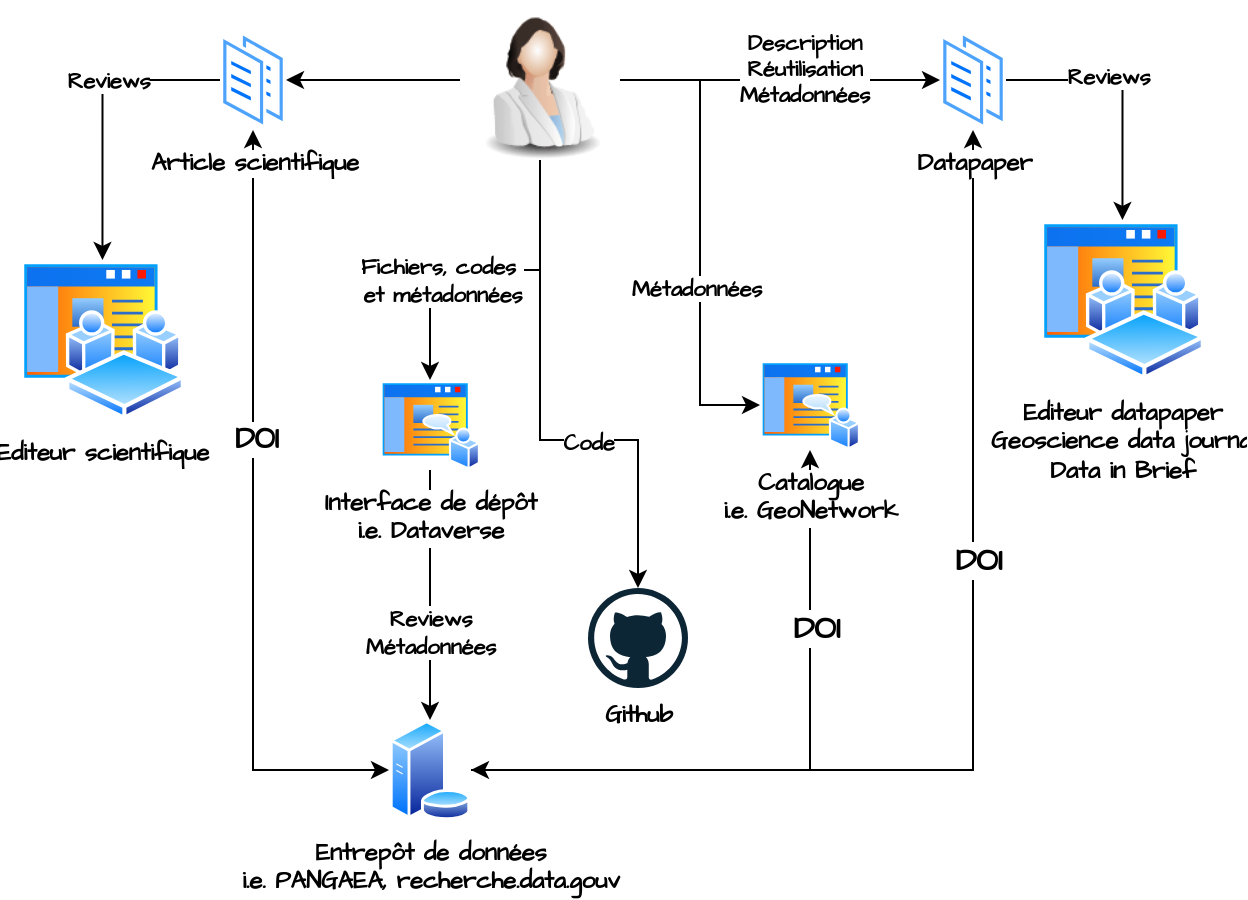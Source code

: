 <mxfile version="24.6.1" type="device">
  <diagram name="Page-1" id="QIjqHjwtK5orWIymBR6C">
    <mxGraphModel dx="1105" dy="654" grid="1" gridSize="10" guides="1" tooltips="1" connect="1" arrows="1" fold="1" page="1" pageScale="1" pageWidth="827" pageHeight="1169" math="0" shadow="0">
      <root>
        <mxCell id="0" />
        <mxCell id="1" parent="0" />
        <mxCell id="EyTwBJDGHGfYs8OySWEu-13" style="edgeStyle=orthogonalEdgeStyle;rounded=0;hachureGap=4;orthogonalLoop=1;jettySize=auto;html=1;fontFamily=Architects Daughter;fontSource=https%3A%2F%2Ffonts.googleapis.com%2Fcss%3Ffamily%3DArchitects%2BDaughter;fontStyle=1" parent="1" source="EyTwBJDGHGfYs8OySWEu-9" target="EyTwBJDGHGfYs8OySWEu-10" edge="1">
          <mxGeometry relative="1" as="geometry" />
        </mxCell>
        <mxCell id="EyTwBJDGHGfYs8OySWEu-32" value="Fichiers, codes&amp;nbsp;&lt;div&gt;et métadonnées&lt;/div&gt;" style="edgeLabel;html=1;align=center;verticalAlign=middle;resizable=0;points=[];sketch=1;hachureGap=4;jiggle=2;curveFitting=1;fontFamily=Architects Daughter;fontSource=https%3A%2F%2Ffonts.googleapis.com%2Fcss%3Ffamily%3DArchitects%2BDaughter;fontStyle=1" parent="EyTwBJDGHGfYs8OySWEu-13" vertex="1" connectable="0">
          <mxGeometry x="0.228" relative="1" as="geometry">
            <mxPoint x="-3" y="5" as="offset" />
          </mxGeometry>
        </mxCell>
        <mxCell id="EyTwBJDGHGfYs8OySWEu-19" style="edgeStyle=elbowEdgeStyle;rounded=0;hachureGap=4;orthogonalLoop=1;jettySize=auto;html=1;fontFamily=Architects Daughter;fontSource=https%3A%2F%2Ffonts.googleapis.com%2Fcss%3Ffamily%3DArchitects%2BDaughter;fontStyle=1" parent="1" source="EyTwBJDGHGfYs8OySWEu-9" target="EyTwBJDGHGfYs8OySWEu-12" edge="1">
          <mxGeometry relative="1" as="geometry" />
        </mxCell>
        <mxCell id="EyTwBJDGHGfYs8OySWEu-33" value="Description&lt;div&gt;Réutilisation&lt;/div&gt;&lt;div&gt;Métadonnées&lt;/div&gt;" style="edgeLabel;html=1;align=center;verticalAlign=middle;resizable=0;points=[];sketch=1;hachureGap=4;jiggle=2;curveFitting=1;fontFamily=Architects Daughter;fontSource=https%3A%2F%2Ffonts.googleapis.com%2Fcss%3Ffamily%3DArchitects%2BDaughter;fontStyle=1" parent="EyTwBJDGHGfYs8OySWEu-19" vertex="1" connectable="0">
          <mxGeometry x="-0.272" y="6" relative="1" as="geometry">
            <mxPoint x="34" as="offset" />
          </mxGeometry>
        </mxCell>
        <mxCell id="EyTwBJDGHGfYs8OySWEu-24" style="edgeStyle=orthogonalEdgeStyle;rounded=0;hachureGap=4;orthogonalLoop=1;jettySize=auto;html=1;fontFamily=Architects Daughter;fontSource=https%3A%2F%2Ffonts.googleapis.com%2Fcss%3Ffamily%3DArchitects%2BDaughter;fontStyle=1" parent="1" source="EyTwBJDGHGfYs8OySWEu-9" target="EyTwBJDGHGfYs8OySWEu-23" edge="1">
          <mxGeometry relative="1" as="geometry" />
        </mxCell>
        <mxCell id="EyTwBJDGHGfYs8OySWEu-35" style="edgeStyle=elbowEdgeStyle;rounded=0;hachureGap=4;orthogonalLoop=1;jettySize=auto;html=1;fontFamily=Architects Daughter;fontSource=https%3A%2F%2Ffonts.googleapis.com%2Fcss%3Ffamily%3DArchitects%2BDaughter;fontStyle=1" parent="1" source="EyTwBJDGHGfYs8OySWEu-9" target="EyTwBJDGHGfYs8OySWEu-34" edge="1">
          <mxGeometry relative="1" as="geometry">
            <Array as="points">
              <mxPoint x="470" y="360" />
            </Array>
          </mxGeometry>
        </mxCell>
        <mxCell id="EyTwBJDGHGfYs8OySWEu-36" value="Métadonnées" style="edgeLabel;html=1;align=center;verticalAlign=middle;resizable=0;points=[];sketch=1;hachureGap=4;jiggle=2;curveFitting=1;fontFamily=Architects Daughter;fontSource=https%3A%2F%2Ffonts.googleapis.com%2Fcss%3Ffamily%3DArchitects%2BDaughter;fontStyle=1" parent="EyTwBJDGHGfYs8OySWEu-35" vertex="1" connectable="0">
          <mxGeometry x="-0.355" y="-2" relative="1" as="geometry">
            <mxPoint y="69" as="offset" />
          </mxGeometry>
        </mxCell>
        <mxCell id="X6G1A0oDsOXeNhHKcjgJ-13" style="edgeStyle=orthogonalEdgeStyle;rounded=0;hachureGap=4;orthogonalLoop=1;jettySize=auto;html=1;fontFamily=Architects Daughter;fontSource=https%3A%2F%2Ffonts.googleapis.com%2Fcss%3Ffamily%3DArchitects%2BDaughter;" edge="1" parent="1" source="EyTwBJDGHGfYs8OySWEu-9" target="X6G1A0oDsOXeNhHKcjgJ-10">
          <mxGeometry relative="1" as="geometry">
            <Array as="points">
              <mxPoint x="390" y="460" />
              <mxPoint x="439" y="460" />
            </Array>
          </mxGeometry>
        </mxCell>
        <mxCell id="X6G1A0oDsOXeNhHKcjgJ-14" value="Code" style="edgeLabel;html=1;align=center;verticalAlign=middle;resizable=0;points=[];sketch=1;hachureGap=4;jiggle=2;curveFitting=1;fontFamily=Architects Daughter;fontSource=https%3A%2F%2Ffonts.googleapis.com%2Fcss%3Ffamily%3DArchitects%2BDaughter;fontStyle=1" vertex="1" connectable="0" parent="X6G1A0oDsOXeNhHKcjgJ-13">
          <mxGeometry x="-0.341" relative="1" as="geometry">
            <mxPoint x="24" y="54" as="offset" />
          </mxGeometry>
        </mxCell>
        <mxCell id="EyTwBJDGHGfYs8OySWEu-9" value="" style="image;html=1;image=img/lib/clip_art/people/Scientist_Woman_128x128.png;sketch=1;hachureGap=4;jiggle=2;curveFitting=1;fontFamily=Architects Daughter;fontSource=https%3A%2F%2Ffonts.googleapis.com%2Fcss%3Ffamily%3DArchitects%2BDaughter;fontStyle=1" parent="1" vertex="1">
          <mxGeometry x="350" y="240" width="80" height="80" as="geometry" />
        </mxCell>
        <mxCell id="EyTwBJDGHGfYs8OySWEu-16" style="edgeStyle=orthogonalEdgeStyle;rounded=0;hachureGap=4;orthogonalLoop=1;jettySize=auto;html=1;fontFamily=Architects Daughter;fontSource=https%3A%2F%2Ffonts.googleapis.com%2Fcss%3Ffamily%3DArchitects%2BDaughter;fontStyle=1" parent="1" source="EyTwBJDGHGfYs8OySWEu-10" target="EyTwBJDGHGfYs8OySWEu-11" edge="1">
          <mxGeometry relative="1" as="geometry" />
        </mxCell>
        <mxCell id="EyTwBJDGHGfYs8OySWEu-29" value="Reviews&lt;div&gt;Métadonnées&lt;/div&gt;" style="edgeLabel;html=1;align=center;verticalAlign=middle;resizable=0;points=[];sketch=1;hachureGap=4;jiggle=2;curveFitting=1;fontFamily=Architects Daughter;fontSource=https%3A%2F%2Ffonts.googleapis.com%2Fcss%3Ffamily%3DArchitects%2BDaughter;fontStyle=1" parent="EyTwBJDGHGfYs8OySWEu-16" vertex="1" connectable="0">
          <mxGeometry x="0.034" y="1" relative="1" as="geometry">
            <mxPoint x="-1" y="16" as="offset" />
          </mxGeometry>
        </mxCell>
        <mxCell id="EyTwBJDGHGfYs8OySWEu-10" value="Interface de dépôt&lt;div&gt;i.e. Dataverse&lt;/div&gt;" style="image;aspect=fixed;perimeter=ellipsePerimeter;html=1;align=center;shadow=0;dashed=0;spacingTop=3;image=img/lib/active_directory/home_page.svg;sketch=1;hachureGap=4;jiggle=2;curveFitting=1;fontFamily=Architects Daughter;fontSource=https%3A%2F%2Ffonts.googleapis.com%2Fcss%3Ffamily%3DArchitects%2BDaughter;fontStyle=1" parent="1" vertex="1">
          <mxGeometry x="310" y="430" width="50" height="45" as="geometry" />
        </mxCell>
        <mxCell id="EyTwBJDGHGfYs8OySWEu-25" style="edgeStyle=orthogonalEdgeStyle;rounded=0;hachureGap=4;orthogonalLoop=1;jettySize=auto;html=1;fontFamily=Architects Daughter;fontSource=https%3A%2F%2Ffonts.googleapis.com%2Fcss%3Ffamily%3DArchitects%2BDaughter;fontStyle=1;startArrow=classic;startFill=1;" parent="1" source="EyTwBJDGHGfYs8OySWEu-11" target="EyTwBJDGHGfYs8OySWEu-23" edge="1">
          <mxGeometry relative="1" as="geometry" />
        </mxCell>
        <mxCell id="EyTwBJDGHGfYs8OySWEu-31" value="&lt;span&gt;&lt;font style=&quot;font-size: 15px;&quot;&gt;DOI&lt;/font&gt;&lt;/span&gt;" style="edgeLabel;html=1;align=center;verticalAlign=middle;resizable=0;points=[];sketch=1;hachureGap=4;jiggle=2;curveFitting=1;fontFamily=Architects Daughter;fontSource=https%3A%2F%2Ffonts.googleapis.com%2Fcss%3Ffamily%3DArchitects%2BDaughter;fontStyle=1" parent="EyTwBJDGHGfYs8OySWEu-25" vertex="1" connectable="0">
          <mxGeometry x="0.208" relative="1" as="geometry">
            <mxPoint x="1" as="offset" />
          </mxGeometry>
        </mxCell>
        <mxCell id="X6G1A0oDsOXeNhHKcjgJ-4" style="edgeStyle=orthogonalEdgeStyle;rounded=0;hachureGap=4;orthogonalLoop=1;jettySize=auto;html=1;fontFamily=Architects Daughter;fontSource=https%3A%2F%2Ffonts.googleapis.com%2Fcss%3Ffamily%3DArchitects%2BDaughter;fontStyle=1" edge="1" parent="1" source="EyTwBJDGHGfYs8OySWEu-11" target="EyTwBJDGHGfYs8OySWEu-34">
          <mxGeometry relative="1" as="geometry" />
        </mxCell>
        <mxCell id="X6G1A0oDsOXeNhHKcjgJ-5" value="DOI" style="edgeLabel;html=1;align=center;verticalAlign=middle;resizable=0;points=[];sketch=1;hachureGap=4;jiggle=2;curveFitting=1;fontFamily=Architects Daughter;fontSource=https%3A%2F%2Ffonts.googleapis.com%2Fcss%3Ffamily%3DArchitects%2BDaughter;fontSize=16;fontStyle=1" vertex="1" connectable="0" parent="X6G1A0oDsOXeNhHKcjgJ-4">
          <mxGeometry x="0.459" y="-3" relative="1" as="geometry">
            <mxPoint as="offset" />
          </mxGeometry>
        </mxCell>
        <mxCell id="X6G1A0oDsOXeNhHKcjgJ-6" style="edgeStyle=orthogonalEdgeStyle;rounded=0;hachureGap=4;orthogonalLoop=1;jettySize=auto;html=1;fontFamily=Architects Daughter;fontSource=https%3A%2F%2Ffonts.googleapis.com%2Fcss%3Ffamily%3DArchitects%2BDaughter;fontStyle=1;startArrow=classic;startFill=1;" edge="1" parent="1" source="EyTwBJDGHGfYs8OySWEu-11" target="EyTwBJDGHGfYs8OySWEu-12">
          <mxGeometry relative="1" as="geometry" />
        </mxCell>
        <mxCell id="X6G1A0oDsOXeNhHKcjgJ-7" value="&lt;font style=&quot;font-size: 16px;&quot;&gt;&lt;span&gt;DOI&lt;/span&gt;&lt;/font&gt;" style="edgeLabel;html=1;align=center;verticalAlign=middle;resizable=0;points=[];sketch=1;hachureGap=4;jiggle=2;curveFitting=1;fontFamily=Architects Daughter;fontSource=https%3A%2F%2Ffonts.googleapis.com%2Fcss%3Ffamily%3DArchitects%2BDaughter;fontStyle=1" vertex="1" connectable="0" parent="X6G1A0oDsOXeNhHKcjgJ-6">
          <mxGeometry x="0.248" y="-1" relative="1" as="geometry">
            <mxPoint x="1" as="offset" />
          </mxGeometry>
        </mxCell>
        <mxCell id="EyTwBJDGHGfYs8OySWEu-11" value="Entrepôt de données&lt;div&gt;i.e. PANGAEA, recherche.data.gouv&lt;/div&gt;" style="image;aspect=fixed;perimeter=ellipsePerimeter;html=1;align=center;shadow=0;dashed=0;spacingTop=3;image=img/lib/active_directory/database_server.svg;sketch=1;hachureGap=4;jiggle=2;curveFitting=1;fontFamily=Architects Daughter;fontSource=https%3A%2F%2Ffonts.googleapis.com%2Fcss%3Ffamily%3DArchitects%2BDaughter;fontStyle=1" parent="1" vertex="1">
          <mxGeometry x="314.5" y="600" width="41" height="50" as="geometry" />
        </mxCell>
        <mxCell id="EyTwBJDGHGfYs8OySWEu-20" style="edgeStyle=orthogonalEdgeStyle;rounded=0;hachureGap=4;orthogonalLoop=1;jettySize=auto;html=1;fontFamily=Architects Daughter;fontSource=https%3A%2F%2Ffonts.googleapis.com%2Fcss%3Ffamily%3DArchitects%2BDaughter;fontStyle=1" parent="1" source="EyTwBJDGHGfYs8OySWEu-12" target="EyTwBJDGHGfYs8OySWEu-18" edge="1">
          <mxGeometry relative="1" as="geometry" />
        </mxCell>
        <mxCell id="EyTwBJDGHGfYs8OySWEu-28" value="Reviews" style="edgeLabel;html=1;align=center;verticalAlign=middle;resizable=0;points=[];sketch=1;hachureGap=4;jiggle=2;curveFitting=1;fontFamily=Architects Daughter;fontSource=https%3A%2F%2Ffonts.googleapis.com%2Fcss%3Ffamily%3DArchitects%2BDaughter;fontStyle=1" parent="EyTwBJDGHGfYs8OySWEu-20" vertex="1" connectable="0">
          <mxGeometry x="-0.216" y="2" relative="1" as="geometry">
            <mxPoint as="offset" />
          </mxGeometry>
        </mxCell>
        <mxCell id="EyTwBJDGHGfYs8OySWEu-12" value="Datapaper" style="image;aspect=fixed;perimeter=ellipsePerimeter;html=1;align=center;shadow=0;dashed=0;spacingTop=3;image=img/lib/active_directory/documents.svg;sketch=1;hachureGap=4;jiggle=2;curveFitting=1;fontFamily=Architects Daughter;fontSource=https%3A%2F%2Ffonts.googleapis.com%2Fcss%3Ffamily%3DArchitects%2BDaughter;fontStyle=1" parent="1" vertex="1">
          <mxGeometry x="590" y="255" width="33" height="50" as="geometry" />
        </mxCell>
        <mxCell id="EyTwBJDGHGfYs8OySWEu-18" value="Editeur datapaper&lt;div&gt;Geoscience data journal&lt;/div&gt;&lt;div&gt;Data in Brief&lt;/div&gt;" style="image;aspect=fixed;perimeter=ellipsePerimeter;html=1;align=center;shadow=0;dashed=0;spacingTop=3;image=img/lib/active_directory/workspace_site.svg;sketch=1;hachureGap=4;jiggle=2;curveFitting=1;fontFamily=Architects Daughter;fontSource=https%3A%2F%2Ffonts.googleapis.com%2Fcss%3Ffamily%3DArchitects%2BDaughter;fontStyle=1" parent="1" vertex="1">
          <mxGeometry x="640" y="350" width="82.47" height="80" as="geometry" />
        </mxCell>
        <mxCell id="EyTwBJDGHGfYs8OySWEu-27" style="edgeStyle=orthogonalEdgeStyle;rounded=0;hachureGap=4;orthogonalLoop=1;jettySize=auto;html=1;fontFamily=Architects Daughter;fontSource=https%3A%2F%2Ffonts.googleapis.com%2Fcss%3Ffamily%3DArchitects%2BDaughter;fontStyle=1" parent="1" source="EyTwBJDGHGfYs8OySWEu-23" target="EyTwBJDGHGfYs8OySWEu-26" edge="1">
          <mxGeometry relative="1" as="geometry" />
        </mxCell>
        <mxCell id="EyTwBJDGHGfYs8OySWEu-30" value="Reviews" style="edgeLabel;html=1;align=center;verticalAlign=middle;resizable=0;points=[];sketch=1;hachureGap=4;jiggle=2;curveFitting=1;fontFamily=Architects Daughter;fontSource=https%3A%2F%2Ffonts.googleapis.com%2Fcss%3Ffamily%3DArchitects%2BDaughter;fontStyle=1" parent="EyTwBJDGHGfYs8OySWEu-27" vertex="1" connectable="0">
          <mxGeometry x="-0.239" relative="1" as="geometry">
            <mxPoint as="offset" />
          </mxGeometry>
        </mxCell>
        <mxCell id="EyTwBJDGHGfYs8OySWEu-23" value="Article scientifique" style="image;aspect=fixed;perimeter=ellipsePerimeter;html=1;align=center;shadow=0;dashed=0;spacingTop=3;image=img/lib/active_directory/documents.svg;sketch=1;hachureGap=4;jiggle=2;curveFitting=1;fontFamily=Architects Daughter;fontSource=https%3A%2F%2Ffonts.googleapis.com%2Fcss%3Ffamily%3DArchitects%2BDaughter;fontStyle=1" parent="1" vertex="1">
          <mxGeometry x="230" y="255" width="33" height="50" as="geometry" />
        </mxCell>
        <mxCell id="EyTwBJDGHGfYs8OySWEu-26" value="&lt;div&gt;&lt;div&gt;Editeur scientifique&lt;/div&gt;&lt;/div&gt;" style="image;aspect=fixed;perimeter=ellipsePerimeter;html=1;align=center;shadow=0;dashed=0;spacingTop=3;image=img/lib/active_directory/workspace_site.svg;sketch=1;hachureGap=4;jiggle=2;curveFitting=1;fontFamily=Architects Daughter;fontSource=https%3A%2F%2Ffonts.googleapis.com%2Fcss%3Ffamily%3DArchitects%2BDaughter;fontStyle=1" parent="1" vertex="1">
          <mxGeometry x="130" y="370" width="82.47" height="80" as="geometry" />
        </mxCell>
        <mxCell id="EyTwBJDGHGfYs8OySWEu-34" value="Catalogue&lt;div&gt;i.e. GeoNetwork&lt;/div&gt;" style="image;aspect=fixed;perimeter=ellipsePerimeter;html=1;align=center;shadow=0;dashed=0;spacingTop=3;image=img/lib/active_directory/home_page.svg;sketch=1;hachureGap=4;jiggle=2;curveFitting=1;fontFamily=Architects Daughter;fontSource=https%3A%2F%2Ffonts.googleapis.com%2Fcss%3Ffamily%3DArchitects%2BDaughter;fontStyle=1" parent="1" vertex="1">
          <mxGeometry x="500" y="420" width="50" height="45" as="geometry" />
        </mxCell>
        <mxCell id="X6G1A0oDsOXeNhHKcjgJ-10" value="Github" style="dashed=0;outlineConnect=0;html=1;align=center;labelPosition=center;verticalLabelPosition=bottom;verticalAlign=top;shape=mxgraph.weblogos.github;hachureGap=4;fontFamily=Architects Daughter;fontSource=https%3A%2F%2Ffonts.googleapis.com%2Fcss%3Ffamily%3DArchitects%2BDaughter;fontStyle=1" vertex="1" parent="1">
          <mxGeometry x="414" y="534" width="50" height="50" as="geometry" />
        </mxCell>
      </root>
    </mxGraphModel>
  </diagram>
</mxfile>
